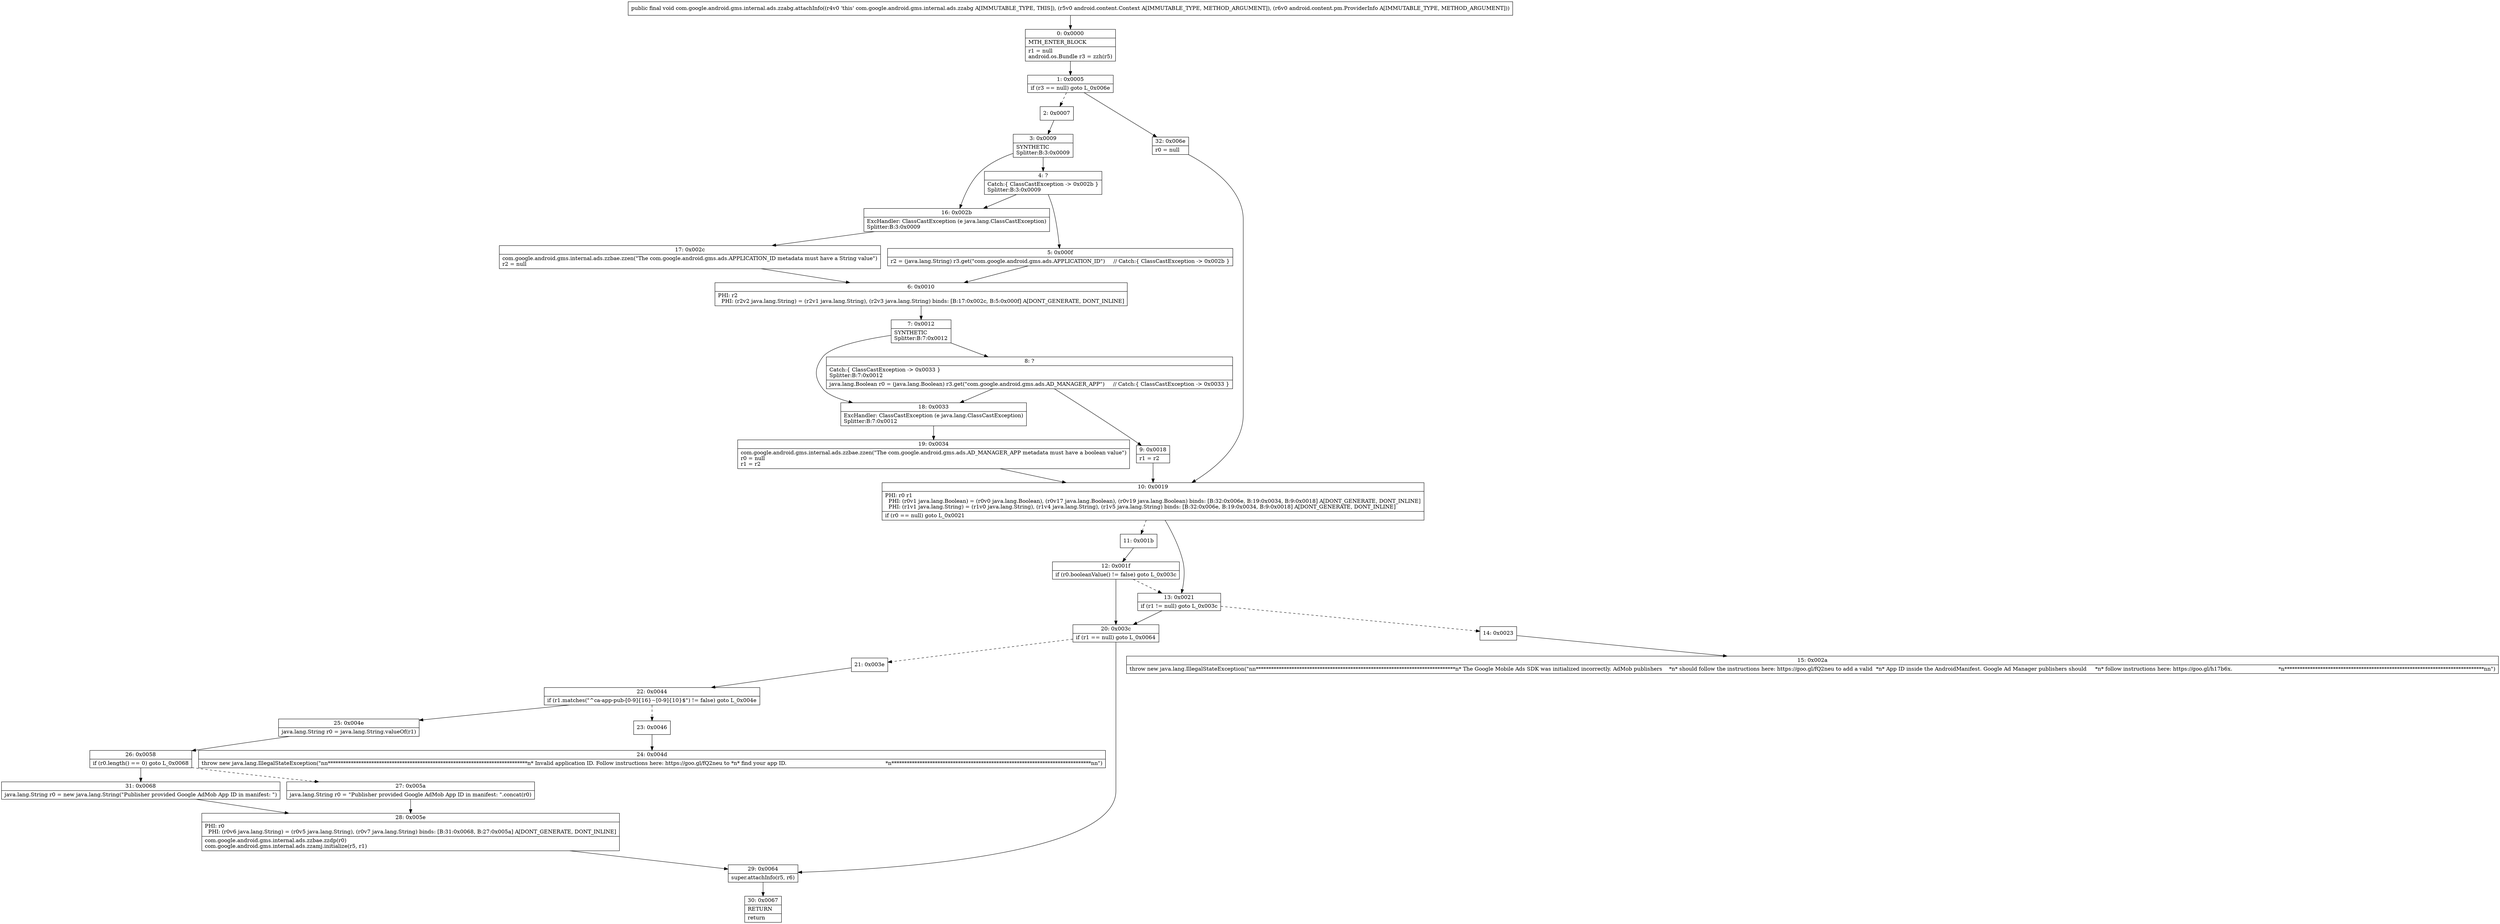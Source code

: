 digraph "CFG forcom.google.android.gms.internal.ads.zzabg.attachInfo(Landroid\/content\/Context;Landroid\/content\/pm\/ProviderInfo;)V" {
Node_0 [shape=record,label="{0\:\ 0x0000|MTH_ENTER_BLOCK\l|r1 = null\landroid.os.Bundle r3 = zzh(r5)\l}"];
Node_1 [shape=record,label="{1\:\ 0x0005|if (r3 == null) goto L_0x006e\l}"];
Node_2 [shape=record,label="{2\:\ 0x0007}"];
Node_3 [shape=record,label="{3\:\ 0x0009|SYNTHETIC\lSplitter:B:3:0x0009\l}"];
Node_4 [shape=record,label="{4\:\ ?|Catch:\{ ClassCastException \-\> 0x002b \}\lSplitter:B:3:0x0009\l}"];
Node_5 [shape=record,label="{5\:\ 0x000f|r2 = (java.lang.String) r3.get(\"com.google.android.gms.ads.APPLICATION_ID\")     \/\/ Catch:\{ ClassCastException \-\> 0x002b \}\l}"];
Node_6 [shape=record,label="{6\:\ 0x0010|PHI: r2 \l  PHI: (r2v2 java.lang.String) = (r2v1 java.lang.String), (r2v3 java.lang.String) binds: [B:17:0x002c, B:5:0x000f] A[DONT_GENERATE, DONT_INLINE]\l}"];
Node_7 [shape=record,label="{7\:\ 0x0012|SYNTHETIC\lSplitter:B:7:0x0012\l}"];
Node_8 [shape=record,label="{8\:\ ?|Catch:\{ ClassCastException \-\> 0x0033 \}\lSplitter:B:7:0x0012\l|java.lang.Boolean r0 = (java.lang.Boolean) r3.get(\"com.google.android.gms.ads.AD_MANAGER_APP\")     \/\/ Catch:\{ ClassCastException \-\> 0x0033 \}\l}"];
Node_9 [shape=record,label="{9\:\ 0x0018|r1 = r2\l}"];
Node_10 [shape=record,label="{10\:\ 0x0019|PHI: r0 r1 \l  PHI: (r0v1 java.lang.Boolean) = (r0v0 java.lang.Boolean), (r0v17 java.lang.Boolean), (r0v19 java.lang.Boolean) binds: [B:32:0x006e, B:19:0x0034, B:9:0x0018] A[DONT_GENERATE, DONT_INLINE]\l  PHI: (r1v1 java.lang.String) = (r1v0 java.lang.String), (r1v4 java.lang.String), (r1v5 java.lang.String) binds: [B:32:0x006e, B:19:0x0034, B:9:0x0018] A[DONT_GENERATE, DONT_INLINE]\l|if (r0 == null) goto L_0x0021\l}"];
Node_11 [shape=record,label="{11\:\ 0x001b}"];
Node_12 [shape=record,label="{12\:\ 0x001f|if (r0.booleanValue() != false) goto L_0x003c\l}"];
Node_13 [shape=record,label="{13\:\ 0x0021|if (r1 != null) goto L_0x003c\l}"];
Node_14 [shape=record,label="{14\:\ 0x0023}"];
Node_15 [shape=record,label="{15\:\ 0x002a|throw new java.lang.IllegalStateException(\"nn******************************************************************************n* The Google Mobile Ads SDK was initialized incorrectly. AdMob publishers    *n* should follow the instructions here: https:\/\/goo.gl\/fQ2neu to add a valid  *n* App ID inside the AndroidManifest. Google Ad Manager publishers should     *n* follow instructions here: https:\/\/goo.gl\/h17b6x.                           *n******************************************************************************nn\")\l}"];
Node_16 [shape=record,label="{16\:\ 0x002b|ExcHandler: ClassCastException (e java.lang.ClassCastException)\lSplitter:B:3:0x0009\l}"];
Node_17 [shape=record,label="{17\:\ 0x002c|com.google.android.gms.internal.ads.zzbae.zzen(\"The com.google.android.gms.ads.APPLICATION_ID metadata must have a String value\")\lr2 = null\l}"];
Node_18 [shape=record,label="{18\:\ 0x0033|ExcHandler: ClassCastException (e java.lang.ClassCastException)\lSplitter:B:7:0x0012\l}"];
Node_19 [shape=record,label="{19\:\ 0x0034|com.google.android.gms.internal.ads.zzbae.zzen(\"The com.google.android.gms.ads.AD_MANAGER_APP metadata must have a boolean value\")\lr0 = null\lr1 = r2\l}"];
Node_20 [shape=record,label="{20\:\ 0x003c|if (r1 == null) goto L_0x0064\l}"];
Node_21 [shape=record,label="{21\:\ 0x003e}"];
Node_22 [shape=record,label="{22\:\ 0x0044|if (r1.matches(\"^ca\-app\-pub\-[0\-9]\{16\}~[0\-9]\{10\}$\") != false) goto L_0x004e\l}"];
Node_23 [shape=record,label="{23\:\ 0x0046}"];
Node_24 [shape=record,label="{24\:\ 0x004d|throw new java.lang.IllegalStateException(\"nn******************************************************************************n* Invalid application ID. Follow instructions here: https:\/\/goo.gl\/fQ2neu to *n* find your app ID.                                                          *n******************************************************************************nn\")\l}"];
Node_25 [shape=record,label="{25\:\ 0x004e|java.lang.String r0 = java.lang.String.valueOf(r1)\l}"];
Node_26 [shape=record,label="{26\:\ 0x0058|if (r0.length() == 0) goto L_0x0068\l}"];
Node_27 [shape=record,label="{27\:\ 0x005a|java.lang.String r0 = \"Publisher provided Google AdMob App ID in manifest: \".concat(r0)\l}"];
Node_28 [shape=record,label="{28\:\ 0x005e|PHI: r0 \l  PHI: (r0v6 java.lang.String) = (r0v5 java.lang.String), (r0v7 java.lang.String) binds: [B:31:0x0068, B:27:0x005a] A[DONT_GENERATE, DONT_INLINE]\l|com.google.android.gms.internal.ads.zzbae.zzdp(r0)\lcom.google.android.gms.internal.ads.zzamj.initialize(r5, r1)\l}"];
Node_29 [shape=record,label="{29\:\ 0x0064|super.attachInfo(r5, r6)\l}"];
Node_30 [shape=record,label="{30\:\ 0x0067|RETURN\l|return\l}"];
Node_31 [shape=record,label="{31\:\ 0x0068|java.lang.String r0 = new java.lang.String(\"Publisher provided Google AdMob App ID in manifest: \")\l}"];
Node_32 [shape=record,label="{32\:\ 0x006e|r0 = null\l}"];
MethodNode[shape=record,label="{public final void com.google.android.gms.internal.ads.zzabg.attachInfo((r4v0 'this' com.google.android.gms.internal.ads.zzabg A[IMMUTABLE_TYPE, THIS]), (r5v0 android.content.Context A[IMMUTABLE_TYPE, METHOD_ARGUMENT]), (r6v0 android.content.pm.ProviderInfo A[IMMUTABLE_TYPE, METHOD_ARGUMENT])) }"];
MethodNode -> Node_0;
Node_0 -> Node_1;
Node_1 -> Node_2[style=dashed];
Node_1 -> Node_32;
Node_2 -> Node_3;
Node_3 -> Node_4;
Node_3 -> Node_16;
Node_4 -> Node_5;
Node_4 -> Node_16;
Node_5 -> Node_6;
Node_6 -> Node_7;
Node_7 -> Node_8;
Node_7 -> Node_18;
Node_8 -> Node_9;
Node_8 -> Node_18;
Node_9 -> Node_10;
Node_10 -> Node_11[style=dashed];
Node_10 -> Node_13;
Node_11 -> Node_12;
Node_12 -> Node_13[style=dashed];
Node_12 -> Node_20;
Node_13 -> Node_14[style=dashed];
Node_13 -> Node_20;
Node_14 -> Node_15;
Node_16 -> Node_17;
Node_17 -> Node_6;
Node_18 -> Node_19;
Node_19 -> Node_10;
Node_20 -> Node_21[style=dashed];
Node_20 -> Node_29;
Node_21 -> Node_22;
Node_22 -> Node_23[style=dashed];
Node_22 -> Node_25;
Node_23 -> Node_24;
Node_25 -> Node_26;
Node_26 -> Node_27[style=dashed];
Node_26 -> Node_31;
Node_27 -> Node_28;
Node_28 -> Node_29;
Node_29 -> Node_30;
Node_31 -> Node_28;
Node_32 -> Node_10;
}

